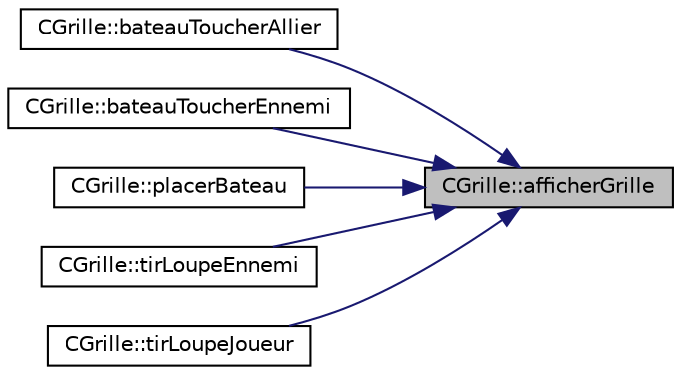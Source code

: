 digraph "CGrille::afficherGrille"
{
 // LATEX_PDF_SIZE
  edge [fontname="Helvetica",fontsize="10",labelfontname="Helvetica",labelfontsize="10"];
  node [fontname="Helvetica",fontsize="10",shape=record];
  rankdir="RL";
  Node1 [label="CGrille::afficherGrille",height=0.2,width=0.4,color="black", fillcolor="grey75", style="filled", fontcolor="black",tooltip=" "];
  Node1 -> Node2 [dir="back",color="midnightblue",fontsize="10",style="solid",fontname="Helvetica"];
  Node2 [label="CGrille::bateauToucherAllier",height=0.2,width=0.4,color="black", fillcolor="white", style="filled",URL="$class_c_grille.html#a18e229fc4707271f947b567151fa8d17",tooltip=" "];
  Node1 -> Node3 [dir="back",color="midnightblue",fontsize="10",style="solid",fontname="Helvetica"];
  Node3 [label="CGrille::bateauToucherEnnemi",height=0.2,width=0.4,color="black", fillcolor="white", style="filled",URL="$class_c_grille.html#a300505d5628b5ea574545db5b6532d2c",tooltip=" "];
  Node1 -> Node4 [dir="back",color="midnightblue",fontsize="10",style="solid",fontname="Helvetica"];
  Node4 [label="CGrille::placerBateau",height=0.2,width=0.4,color="black", fillcolor="white", style="filled",URL="$class_c_grille.html#a686c651626080947dddcbad60979d881",tooltip=" "];
  Node1 -> Node5 [dir="back",color="midnightblue",fontsize="10",style="solid",fontname="Helvetica"];
  Node5 [label="CGrille::tirLoupeEnnemi",height=0.2,width=0.4,color="black", fillcolor="white", style="filled",URL="$class_c_grille.html#aab5f6a5904a239fa099d71067c87d7fd",tooltip=" "];
  Node1 -> Node6 [dir="back",color="midnightblue",fontsize="10",style="solid",fontname="Helvetica"];
  Node6 [label="CGrille::tirLoupeJoueur",height=0.2,width=0.4,color="black", fillcolor="white", style="filled",URL="$class_c_grille.html#a594f7e2993977ce72d7e655a6cfc8c7a",tooltip=" "];
}
